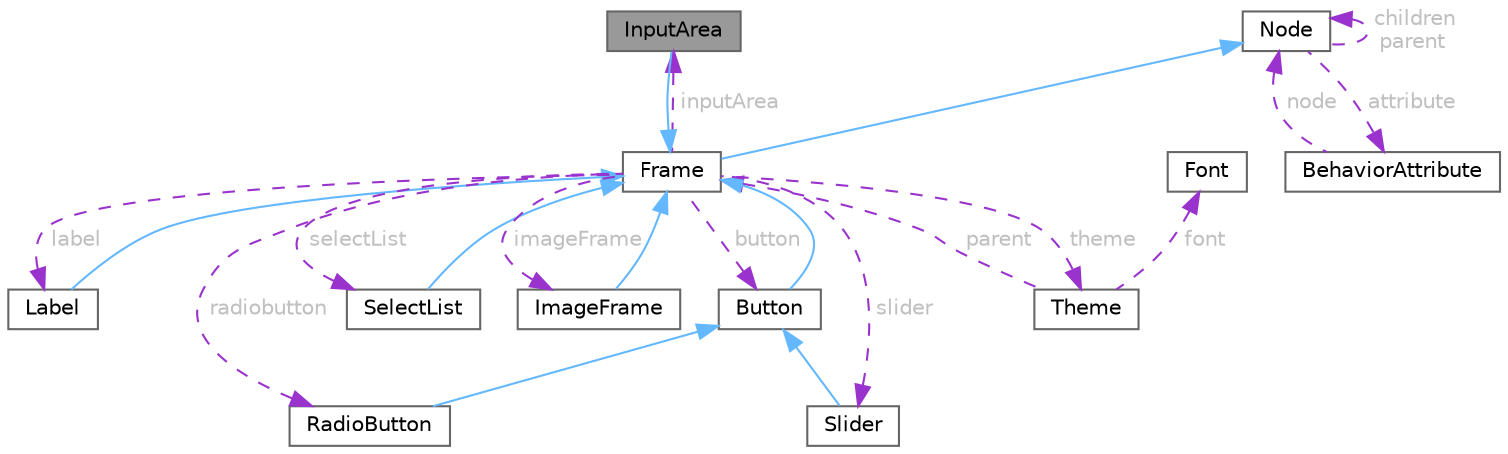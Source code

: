 digraph "InputArea"
{
 // LATEX_PDF_SIZE
  bgcolor="transparent";
  edge [fontname=Helvetica,fontsize=10,labelfontname=Helvetica,labelfontsize=10];
  node [fontname=Helvetica,fontsize=10,shape=box,height=0.2,width=0.4];
  Node1 [id="Node000001",label="InputArea",height=0.2,width=0.4,color="gray40", fillcolor="grey60", style="filled", fontcolor="black",tooltip="Represents an input area."];
  Node2 -> Node1 [id="edge22_Node000001_Node000002",dir="back",color="steelblue1",style="solid",tooltip=" "];
  Node2 [id="Node000002",label="Frame",height=0.2,width=0.4,color="gray40", fillcolor="white", style="filled",URL="$classFrame.html",tooltip="Represents a frame."];
  Node3 -> Node2 [id="edge23_Node000002_Node000003",dir="back",color="steelblue1",style="solid",tooltip=" "];
  Node3 [id="Node000003",label="Node",height=0.2,width=0.4,color="gray40", fillcolor="white", style="filled",URL="$classNode.html",tooltip="Represents a node in the tree structure."];
  Node3 -> Node3 [id="edge24_Node000003_Node000003",dir="back",color="darkorchid3",style="dashed",tooltip=" ",label=" children\nparent",fontcolor="grey" ];
  Node4 -> Node3 [id="edge25_Node000003_Node000004",dir="back",color="darkorchid3",style="dashed",tooltip=" ",label=" attribute",fontcolor="grey" ];
  Node4 [id="Node000004",label="BehaviorAttribute",height=0.2,width=0.4,color="gray40", fillcolor="white", style="filled",URL="$unionBehaviorAttribute.html",tooltip="Union representing different types of behavior attributes."];
  Node3 -> Node4 [id="edge26_Node000004_Node000003",dir="back",color="darkorchid3",style="dashed",tooltip=" ",label=" node",fontcolor="grey" ];
  Node5 -> Node2 [id="edge27_Node000002_Node000005",dir="back",color="darkorchid3",style="dashed",tooltip=" ",label=" theme",fontcolor="grey" ];
  Node5 [id="Node000005",label="Theme",height=0.2,width=0.4,color="gray40", fillcolor="white", style="filled",URL="$structTheme.html",tooltip="Represents a theme."];
  Node6 -> Node5 [id="edge28_Node000005_Node000006",dir="back",color="darkorchid3",style="dashed",tooltip=" ",label=" font",fontcolor="grey" ];
  Node6 [id="Node000006",label="Font",height=0.2,width=0.4,color="gray40", fillcolor="white", style="filled",URL="$structFont.html",tooltip="Represents a font."];
  Node2 -> Node5 [id="edge29_Node000005_Node000002",dir="back",color="darkorchid3",style="dashed",tooltip=" ",label=" parent",fontcolor="grey" ];
  Node7 -> Node2 [id="edge30_Node000002_Node000007",dir="back",color="darkorchid3",style="dashed",tooltip=" ",label=" label",fontcolor="grey" ];
  Node7 [id="Node000007",label="Label",height=0.2,width=0.4,color="gray40", fillcolor="white", style="filled",URL="$classLabel.html",tooltip="Represents a label."];
  Node2 -> Node7 [id="edge31_Node000007_Node000002",dir="back",color="steelblue1",style="solid",tooltip=" "];
  Node8 -> Node2 [id="edge32_Node000002_Node000008",dir="back",color="darkorchid3",style="dashed",tooltip=" ",label=" button",fontcolor="grey" ];
  Node8 [id="Node000008",label="Button",height=0.2,width=0.4,color="gray40", fillcolor="white", style="filled",URL="$classButton.html",tooltip="Represents a button."];
  Node2 -> Node8 [id="edge33_Node000008_Node000002",dir="back",color="steelblue1",style="solid",tooltip=" "];
  Node1 -> Node2 [id="edge34_Node000002_Node000001",dir="back",color="darkorchid3",style="dashed",tooltip=" ",label=" inputArea",fontcolor="grey" ];
  Node9 -> Node2 [id="edge35_Node000002_Node000009",dir="back",color="darkorchid3",style="dashed",tooltip=" ",label=" selectList",fontcolor="grey" ];
  Node9 [id="Node000009",label="SelectList",height=0.2,width=0.4,color="gray40", fillcolor="white", style="filled",URL="$classSelectList.html",tooltip="Represents a selectable list."];
  Node2 -> Node9 [id="edge36_Node000009_Node000002",dir="back",color="steelblue1",style="solid",tooltip=" "];
  Node10 -> Node2 [id="edge37_Node000002_Node000010",dir="back",color="darkorchid3",style="dashed",tooltip=" ",label=" imageFrame",fontcolor="grey" ];
  Node10 [id="Node000010",label="ImageFrame",height=0.2,width=0.4,color="gray40", fillcolor="white", style="filled",URL="$classImageFrame.html",tooltip="Represents an image frame."];
  Node2 -> Node10 [id="edge38_Node000010_Node000002",dir="back",color="steelblue1",style="solid",tooltip=" "];
  Node11 -> Node2 [id="edge39_Node000002_Node000011",dir="back",color="darkorchid3",style="dashed",tooltip=" ",label=" radiobutton",fontcolor="grey" ];
  Node11 [id="Node000011",label="RadioButton",height=0.2,width=0.4,color="gray40", fillcolor="white", style="filled",URL="$classRadioButton.html",tooltip="Represents a radio button."];
  Node8 -> Node11 [id="edge40_Node000011_Node000008",dir="back",color="steelblue1",style="solid",tooltip=" "];
  Node12 -> Node2 [id="edge41_Node000002_Node000012",dir="back",color="darkorchid3",style="dashed",tooltip=" ",label=" slider",fontcolor="grey" ];
  Node12 [id="Node000012",label="Slider",height=0.2,width=0.4,color="gray40", fillcolor="white", style="filled",URL="$classSlider.html",tooltip="Represents a slider component in the GUI."];
  Node8 -> Node12 [id="edge42_Node000012_Node000008",dir="back",color="steelblue1",style="solid",tooltip=" "];
}
